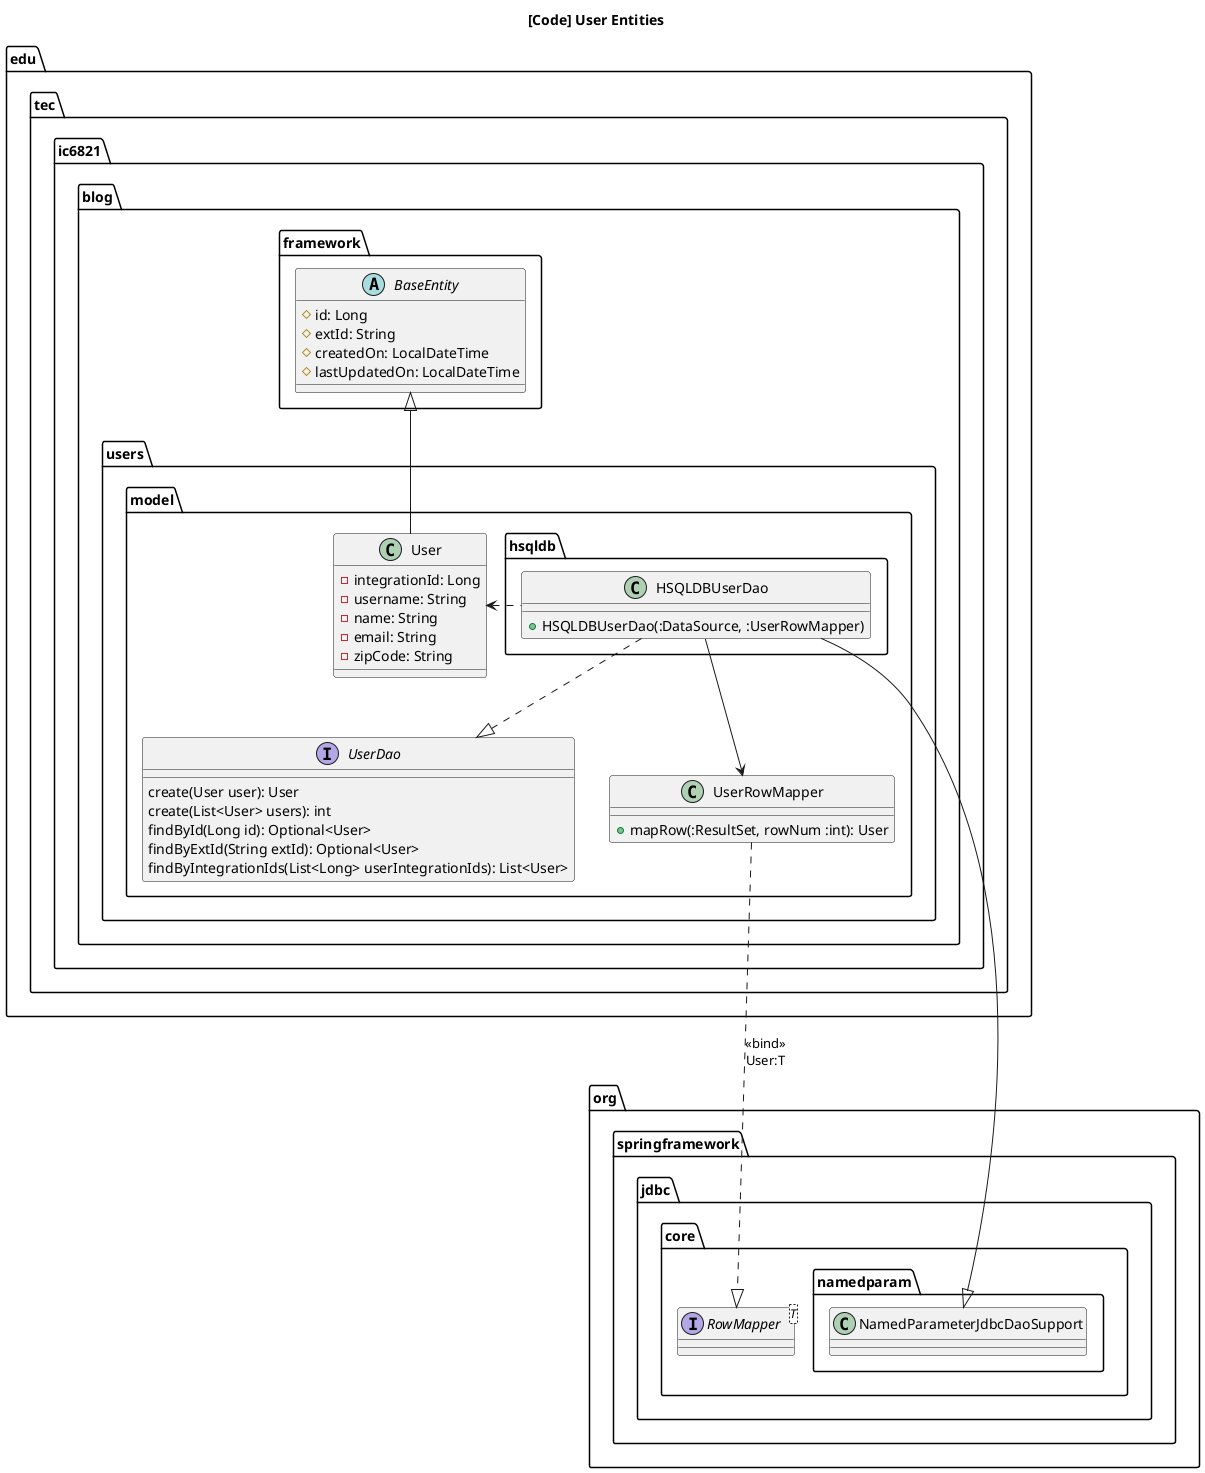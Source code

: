 @startuml

title [Code] User Entities

package org.springframework.jdbc.core {
    interface RowMapper<T> {

    }

    package namedparam {
        class NamedParameterJdbcDaoSupport {}
    }
}

package edu.tec.ic6821.blog {
    package framework {
        abstract class BaseEntity {
            # id: Long
            # extId: String
            # createdOn: LocalDateTime
            # lastUpdatedOn: LocalDateTime
        }
    }

    package users.model {
        class User {
            - integrationId: Long
            - username: String
            - name: String
            - email: String
            - zipCode: String
        }

        User -up-|> BaseEntity

        interface UserDao {
            create(User user): User
            create(List<User> users): int
            findById(Long id): Optional<User>
            findByExtId(String extId): Optional<User>
            findByIntegrationIds(List<Long> userIntegrationIds): List<User>
        }

        class UserRowMapper {
            + mapRow(:ResultSet, rowNum :int): User
        }

        UserRowMapper ..|> RowMapper :<<bind>>\nUser:T

        package hsqldb {
            class HSQLDBUserDao {
                + HSQLDBUserDao(:DataSource, :UserRowMapper)
            }

            HSQLDBUserDao --|> NamedParameterJdbcDaoSupport
            HSQLDBUserDao ..|> UserDao
            HSQLDBUserDao --> UserRowMapper
            HSQLDBUserDao .left.> User
        }
    }
}

@enduml